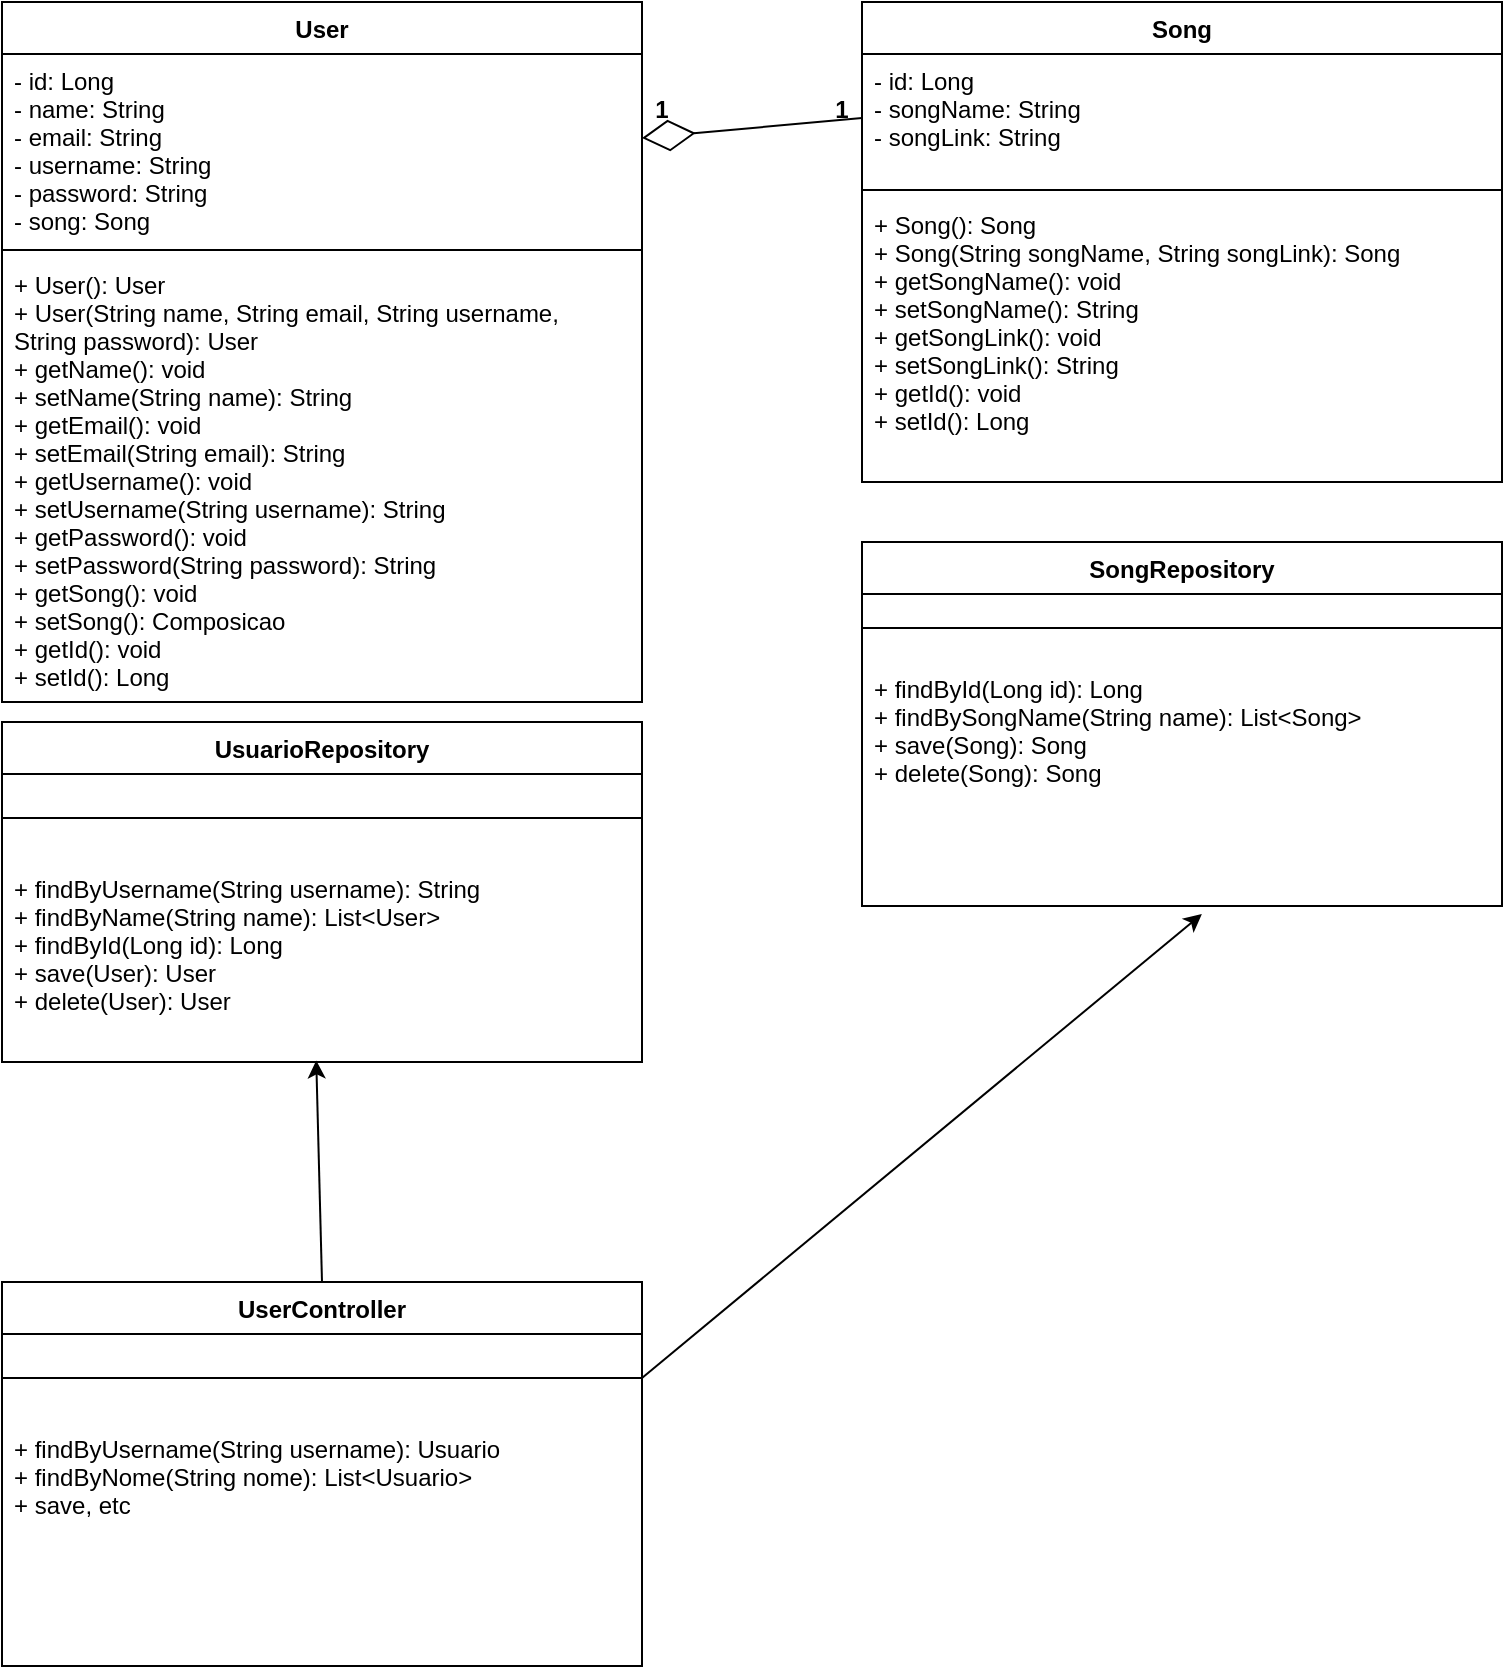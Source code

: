 <mxfile version="14.7.6" type="github">
  <diagram id="JYylptXItskjPRS8s5tQ" name="Page-1">
    <mxGraphModel dx="786" dy="445" grid="1" gridSize="10" guides="1" tooltips="1" connect="1" arrows="1" fold="1" page="1" pageScale="1" pageWidth="850" pageHeight="1100" math="0" shadow="0">
      <root>
        <mxCell id="0" />
        <mxCell id="1" parent="0" />
        <mxCell id="DAYWACB98tQwwMl1dbcq-2" value="User" style="swimlane;fontStyle=1;align=center;verticalAlign=top;childLayout=stackLayout;horizontal=1;startSize=26;horizontalStack=0;resizeParent=1;resizeParentMax=0;resizeLast=0;collapsible=1;marginBottom=0;" parent="1" vertex="1">
          <mxGeometry x="40" y="40" width="320" height="350" as="geometry" />
        </mxCell>
        <mxCell id="DAYWACB98tQwwMl1dbcq-3" value="- id: Long&#xa;- name: String&#xa;- email: String&#xa;- username: String&#xa;- password: String&#xa;- song: Song" style="text;strokeColor=none;fillColor=none;align=left;verticalAlign=top;spacingLeft=4;spacingRight=4;overflow=hidden;rotatable=0;points=[[0,0.5],[1,0.5]];portConstraint=eastwest;" parent="DAYWACB98tQwwMl1dbcq-2" vertex="1">
          <mxGeometry y="26" width="320" height="94" as="geometry" />
        </mxCell>
        <mxCell id="DAYWACB98tQwwMl1dbcq-4" value="" style="line;strokeWidth=1;fillColor=none;align=left;verticalAlign=middle;spacingTop=-1;spacingLeft=3;spacingRight=3;rotatable=0;labelPosition=right;points=[];portConstraint=eastwest;" parent="DAYWACB98tQwwMl1dbcq-2" vertex="1">
          <mxGeometry y="120" width="320" height="8" as="geometry" />
        </mxCell>
        <mxCell id="DAYWACB98tQwwMl1dbcq-5" value="+ User(): User&#xa;+ User(String name, String email, String username,&#xa;String password): User&#xa;+ getName(): void&#xa;+ setName(String name): String&#xa;+ getEmail(): void&#xa;+ setEmail(String email): String&#xa;+ getUsername(): void&#xa;+ setUsername(String username): String&#xa;+ getPassword(): void&#xa;+ setPassword(String password): String&#xa;+ getSong(): void&#xa;+ setSong(): Composicao&#xa;+ getId(): void&#xa;+ setId(): Long" style="text;strokeColor=none;fillColor=none;align=left;verticalAlign=top;spacingLeft=4;spacingRight=4;overflow=hidden;rotatable=0;points=[[0,0.5],[1,0.5]];portConstraint=eastwest;" parent="DAYWACB98tQwwMl1dbcq-2" vertex="1">
          <mxGeometry y="128" width="320" height="222" as="geometry" />
        </mxCell>
        <mxCell id="DAYWACB98tQwwMl1dbcq-10" value="Song" style="swimlane;fontStyle=1;align=center;verticalAlign=top;childLayout=stackLayout;horizontal=1;startSize=26;horizontalStack=0;resizeParent=1;resizeParentMax=0;resizeLast=0;collapsible=1;marginBottom=0;" parent="1" vertex="1">
          <mxGeometry x="470" y="40" width="320" height="240" as="geometry" />
        </mxCell>
        <mxCell id="DAYWACB98tQwwMl1dbcq-11" value="- id: Long&#xa;- songName: String&#xa;- songLink: String" style="text;strokeColor=none;fillColor=none;align=left;verticalAlign=top;spacingLeft=4;spacingRight=4;overflow=hidden;rotatable=0;points=[[0,0.5],[1,0.5]];portConstraint=eastwest;" parent="DAYWACB98tQwwMl1dbcq-10" vertex="1">
          <mxGeometry y="26" width="320" height="64" as="geometry" />
        </mxCell>
        <mxCell id="DAYWACB98tQwwMl1dbcq-12" value="" style="line;strokeWidth=1;fillColor=none;align=left;verticalAlign=middle;spacingTop=-1;spacingLeft=3;spacingRight=3;rotatable=0;labelPosition=right;points=[];portConstraint=eastwest;" parent="DAYWACB98tQwwMl1dbcq-10" vertex="1">
          <mxGeometry y="90" width="320" height="8" as="geometry" />
        </mxCell>
        <mxCell id="DAYWACB98tQwwMl1dbcq-13" value="+ Song(): Song&#xa;+ Song(String songName, String songLink): Song&#xa;+ getSongName(): void&#xa;+ setSongName(): String&#xa;+ getSongLink(): void&#xa;+ setSongLink(): String&#xa;+ getId(): void&#xa;+ setId(): Long" style="text;strokeColor=none;fillColor=none;align=left;verticalAlign=top;spacingLeft=4;spacingRight=4;overflow=hidden;rotatable=0;points=[[0,0.5],[1,0.5]];portConstraint=eastwest;" parent="DAYWACB98tQwwMl1dbcq-10" vertex="1">
          <mxGeometry y="98" width="320" height="142" as="geometry" />
        </mxCell>
        <mxCell id="DAYWACB98tQwwMl1dbcq-14" value="" style="endArrow=diamondThin;endFill=0;endSize=24;html=1;exitX=0;exitY=0.5;exitDx=0;exitDy=0;" parent="1" source="DAYWACB98tQwwMl1dbcq-11" edge="1">
          <mxGeometry width="160" relative="1" as="geometry">
            <mxPoint x="320" y="230" as="sourcePoint" />
            <mxPoint x="360" y="108" as="targetPoint" />
          </mxGeometry>
        </mxCell>
        <mxCell id="DAYWACB98tQwwMl1dbcq-16" value="1" style="text;align=center;fontStyle=1;verticalAlign=middle;spacingLeft=3;spacingRight=3;strokeColor=none;rotatable=0;points=[[0,0.5],[1,0.5]];portConstraint=eastwest;" parent="1" vertex="1">
          <mxGeometry x="330" y="80" width="80" height="26" as="geometry" />
        </mxCell>
        <mxCell id="DAYWACB98tQwwMl1dbcq-17" value="1" style="text;align=center;fontStyle=1;verticalAlign=middle;spacingLeft=3;spacingRight=3;strokeColor=none;rotatable=0;points=[[0,0.5],[1,0.5]];portConstraint=eastwest;" parent="1" vertex="1">
          <mxGeometry x="420" y="80" width="80" height="26" as="geometry" />
        </mxCell>
        <mxCell id="DAYWACB98tQwwMl1dbcq-18" value="UsuarioRepository" style="swimlane;fontStyle=1;align=center;verticalAlign=top;childLayout=stackLayout;horizontal=1;startSize=26;horizontalStack=0;resizeParent=1;resizeParentMax=0;resizeLast=0;collapsible=1;marginBottom=0;" parent="1" vertex="1">
          <mxGeometry x="40" y="400" width="320" height="170" as="geometry" />
        </mxCell>
        <mxCell id="DAYWACB98tQwwMl1dbcq-20" value="" style="line;strokeWidth=1;fillColor=none;align=left;verticalAlign=middle;spacingTop=-1;spacingLeft=3;spacingRight=3;rotatable=0;labelPosition=right;points=[];portConstraint=eastwest;" parent="DAYWACB98tQwwMl1dbcq-18" vertex="1">
          <mxGeometry y="26" width="320" height="44" as="geometry" />
        </mxCell>
        <mxCell id="DAYWACB98tQwwMl1dbcq-21" value="+ findByUsername(String username): String&#xa;+ findByName(String name): List&lt;User&gt;&#xa;+ findById(Long id): Long&#xa;+ save(User): User&#xa;+ delete(User): User" style="text;strokeColor=none;fillColor=none;align=left;verticalAlign=top;spacingLeft=4;spacingRight=4;overflow=hidden;rotatable=0;points=[[0,0.5],[1,0.5]];portConstraint=eastwest;" parent="DAYWACB98tQwwMl1dbcq-18" vertex="1">
          <mxGeometry y="70" width="320" height="100" as="geometry" />
        </mxCell>
        <mxCell id="DAYWACB98tQwwMl1dbcq-22" value="SongRepository" style="swimlane;fontStyle=1;align=center;verticalAlign=top;childLayout=stackLayout;horizontal=1;startSize=26;horizontalStack=0;resizeParent=1;resizeParentMax=0;resizeLast=0;collapsible=1;marginBottom=0;" parent="1" vertex="1">
          <mxGeometry x="470" y="310" width="320" height="182" as="geometry" />
        </mxCell>
        <mxCell id="DAYWACB98tQwwMl1dbcq-24" value="" style="line;strokeWidth=1;fillColor=none;align=left;verticalAlign=middle;spacingTop=-1;spacingLeft=3;spacingRight=3;rotatable=0;labelPosition=right;points=[];portConstraint=eastwest;" parent="DAYWACB98tQwwMl1dbcq-22" vertex="1">
          <mxGeometry y="26" width="320" height="34" as="geometry" />
        </mxCell>
        <mxCell id="DAYWACB98tQwwMl1dbcq-25" value="+ findById(Long id): Long&#xa;+ findBySongName(String name): List&lt;Song&gt;&#xa;+ save(Song): Song&#xa;+ delete(Song): Song" style="text;strokeColor=none;fillColor=none;align=left;verticalAlign=top;spacingLeft=4;spacingRight=4;overflow=hidden;rotatable=0;points=[[0,0.5],[1,0.5]];portConstraint=eastwest;" parent="DAYWACB98tQwwMl1dbcq-22" vertex="1">
          <mxGeometry y="60" width="320" height="122" as="geometry" />
        </mxCell>
        <mxCell id="C93LtU7R9s-vd266RMyt-1" value="UserController" style="swimlane;fontStyle=1;align=center;verticalAlign=top;childLayout=stackLayout;horizontal=1;startSize=26;horizontalStack=0;resizeParent=1;resizeParentMax=0;resizeLast=0;collapsible=1;marginBottom=0;" parent="1" vertex="1">
          <mxGeometry x="40" y="680" width="320" height="192" as="geometry" />
        </mxCell>
        <mxCell id="C93LtU7R9s-vd266RMyt-2" value="" style="line;strokeWidth=1;fillColor=none;align=left;verticalAlign=middle;spacingTop=-1;spacingLeft=3;spacingRight=3;rotatable=0;labelPosition=right;points=[];portConstraint=eastwest;" parent="C93LtU7R9s-vd266RMyt-1" vertex="1">
          <mxGeometry y="26" width="320" height="44" as="geometry" />
        </mxCell>
        <mxCell id="C93LtU7R9s-vd266RMyt-3" value="+ findByUsername(String username): Usuario&#xa;+ findByNome(String nome): List&lt;Usuario&gt;&#xa;+ save, etc" style="text;strokeColor=none;fillColor=none;align=left;verticalAlign=top;spacingLeft=4;spacingRight=4;overflow=hidden;rotatable=0;points=[[0,0.5],[1,0.5]];portConstraint=eastwest;" parent="C93LtU7R9s-vd266RMyt-1" vertex="1">
          <mxGeometry y="70" width="320" height="122" as="geometry" />
        </mxCell>
        <mxCell id="C93LtU7R9s-vd266RMyt-5" value="" style="endArrow=classic;html=1;entryX=0.491;entryY=0.992;entryDx=0;entryDy=0;entryPerimeter=0;exitX=0.5;exitY=0;exitDx=0;exitDy=0;" parent="1" source="C93LtU7R9s-vd266RMyt-1" target="DAYWACB98tQwwMl1dbcq-21" edge="1">
          <mxGeometry width="50" height="50" relative="1" as="geometry">
            <mxPoint x="380" y="680" as="sourcePoint" />
            <mxPoint x="430" y="630" as="targetPoint" />
          </mxGeometry>
        </mxCell>
        <mxCell id="C93LtU7R9s-vd266RMyt-6" value="" style="endArrow=classic;html=1;entryX=0.531;entryY=1.033;entryDx=0;entryDy=0;entryPerimeter=0;exitX=1;exitY=0.25;exitDx=0;exitDy=0;" parent="1" source="C93LtU7R9s-vd266RMyt-1" target="DAYWACB98tQwwMl1dbcq-25" edge="1">
          <mxGeometry width="50" height="50" relative="1" as="geometry">
            <mxPoint x="210" y="690" as="sourcePoint" />
            <mxPoint x="207.12" y="601.024" as="targetPoint" />
          </mxGeometry>
        </mxCell>
      </root>
    </mxGraphModel>
  </diagram>
</mxfile>
